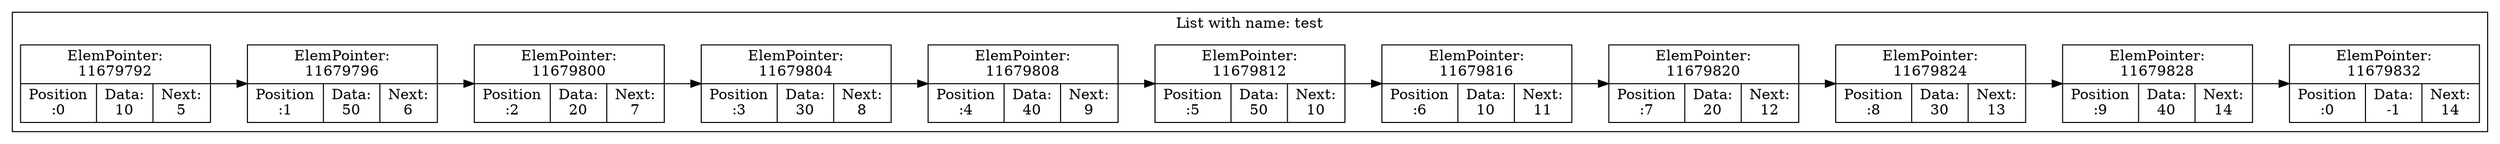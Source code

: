 digraph G{
rankdir=LR;
subgraph clusterlist {
0 [shape=record, label="ElemPointer:\n11679792 | {Position\n:0 | Data:\n10 | Next:\n5}"];
1 [shape=record, label="ElemPointer:\n11679796 | {Position\n:50 | Data:\n6 | Next:\n5}"];
0->1
1 [shape=record, label="ElemPointer:\n11679796 | {Position\n:1 | Data:\n50 | Next:\n6}"];
2 [shape=record, label="ElemPointer:\n11679800 | {Position\n:20 | Data:\n7 | Next:\n6}"];
1->2
2 [shape=record, label="ElemPointer:\n11679800 | {Position\n:2 | Data:\n20 | Next:\n7}"];
3 [shape=record, label="ElemPointer:\n11679804 | {Position\n:30 | Data:\n8 | Next:\n7}"];
2->3
3 [shape=record, label="ElemPointer:\n11679804 | {Position\n:3 | Data:\n30 | Next:\n8}"];
4 [shape=record, label="ElemPointer:\n11679808 | {Position\n:40 | Data:\n9 | Next:\n8}"];
3->4
4 [shape=record, label="ElemPointer:\n11679808 | {Position\n:4 | Data:\n40 | Next:\n9}"];
5 [shape=record, label="ElemPointer:\n11679812 | {Position\n:50 | Data:\n10 | Next:\n9}"];
4->5
5 [shape=record, label="ElemPointer:\n11679812 | {Position\n:5 | Data:\n50 | Next:\n10}"];
6 [shape=record, label="ElemPointer:\n11679816 | {Position\n:10 | Data:\n11 | Next:\n10}"];
5->6
6 [shape=record, label="ElemPointer:\n11679816 | {Position\n:6 | Data:\n10 | Next:\n11}"];
7 [shape=record, label="ElemPointer:\n11679820 | {Position\n:20 | Data:\n12 | Next:\n11}"];
6->7
7 [shape=record, label="ElemPointer:\n11679820 | {Position\n:7 | Data:\n20 | Next:\n12}"];
8 [shape=record, label="ElemPointer:\n11679824 | {Position\n:30 | Data:\n13 | Next:\n12}"];
7->8
8 [shape=record, label="ElemPointer:\n11679824 | {Position\n:8 | Data:\n30 | Next:\n13}"];
9 [shape=record, label="ElemPointer:\n11679828 | {Position\n:40 | Data:\n14 | Next:\n13}"];
8->9
9 [shape=record, label="ElemPointer:\n11679828 | {Position\n:9 | Data:\n40 | Next:\n14}"];
10 [shape=record, label="ElemPointer:\n11679832 | {Position\n:0 | Data:\n-1 | Next:\n14}"];
9->10
label = "List with name: test"}
}
